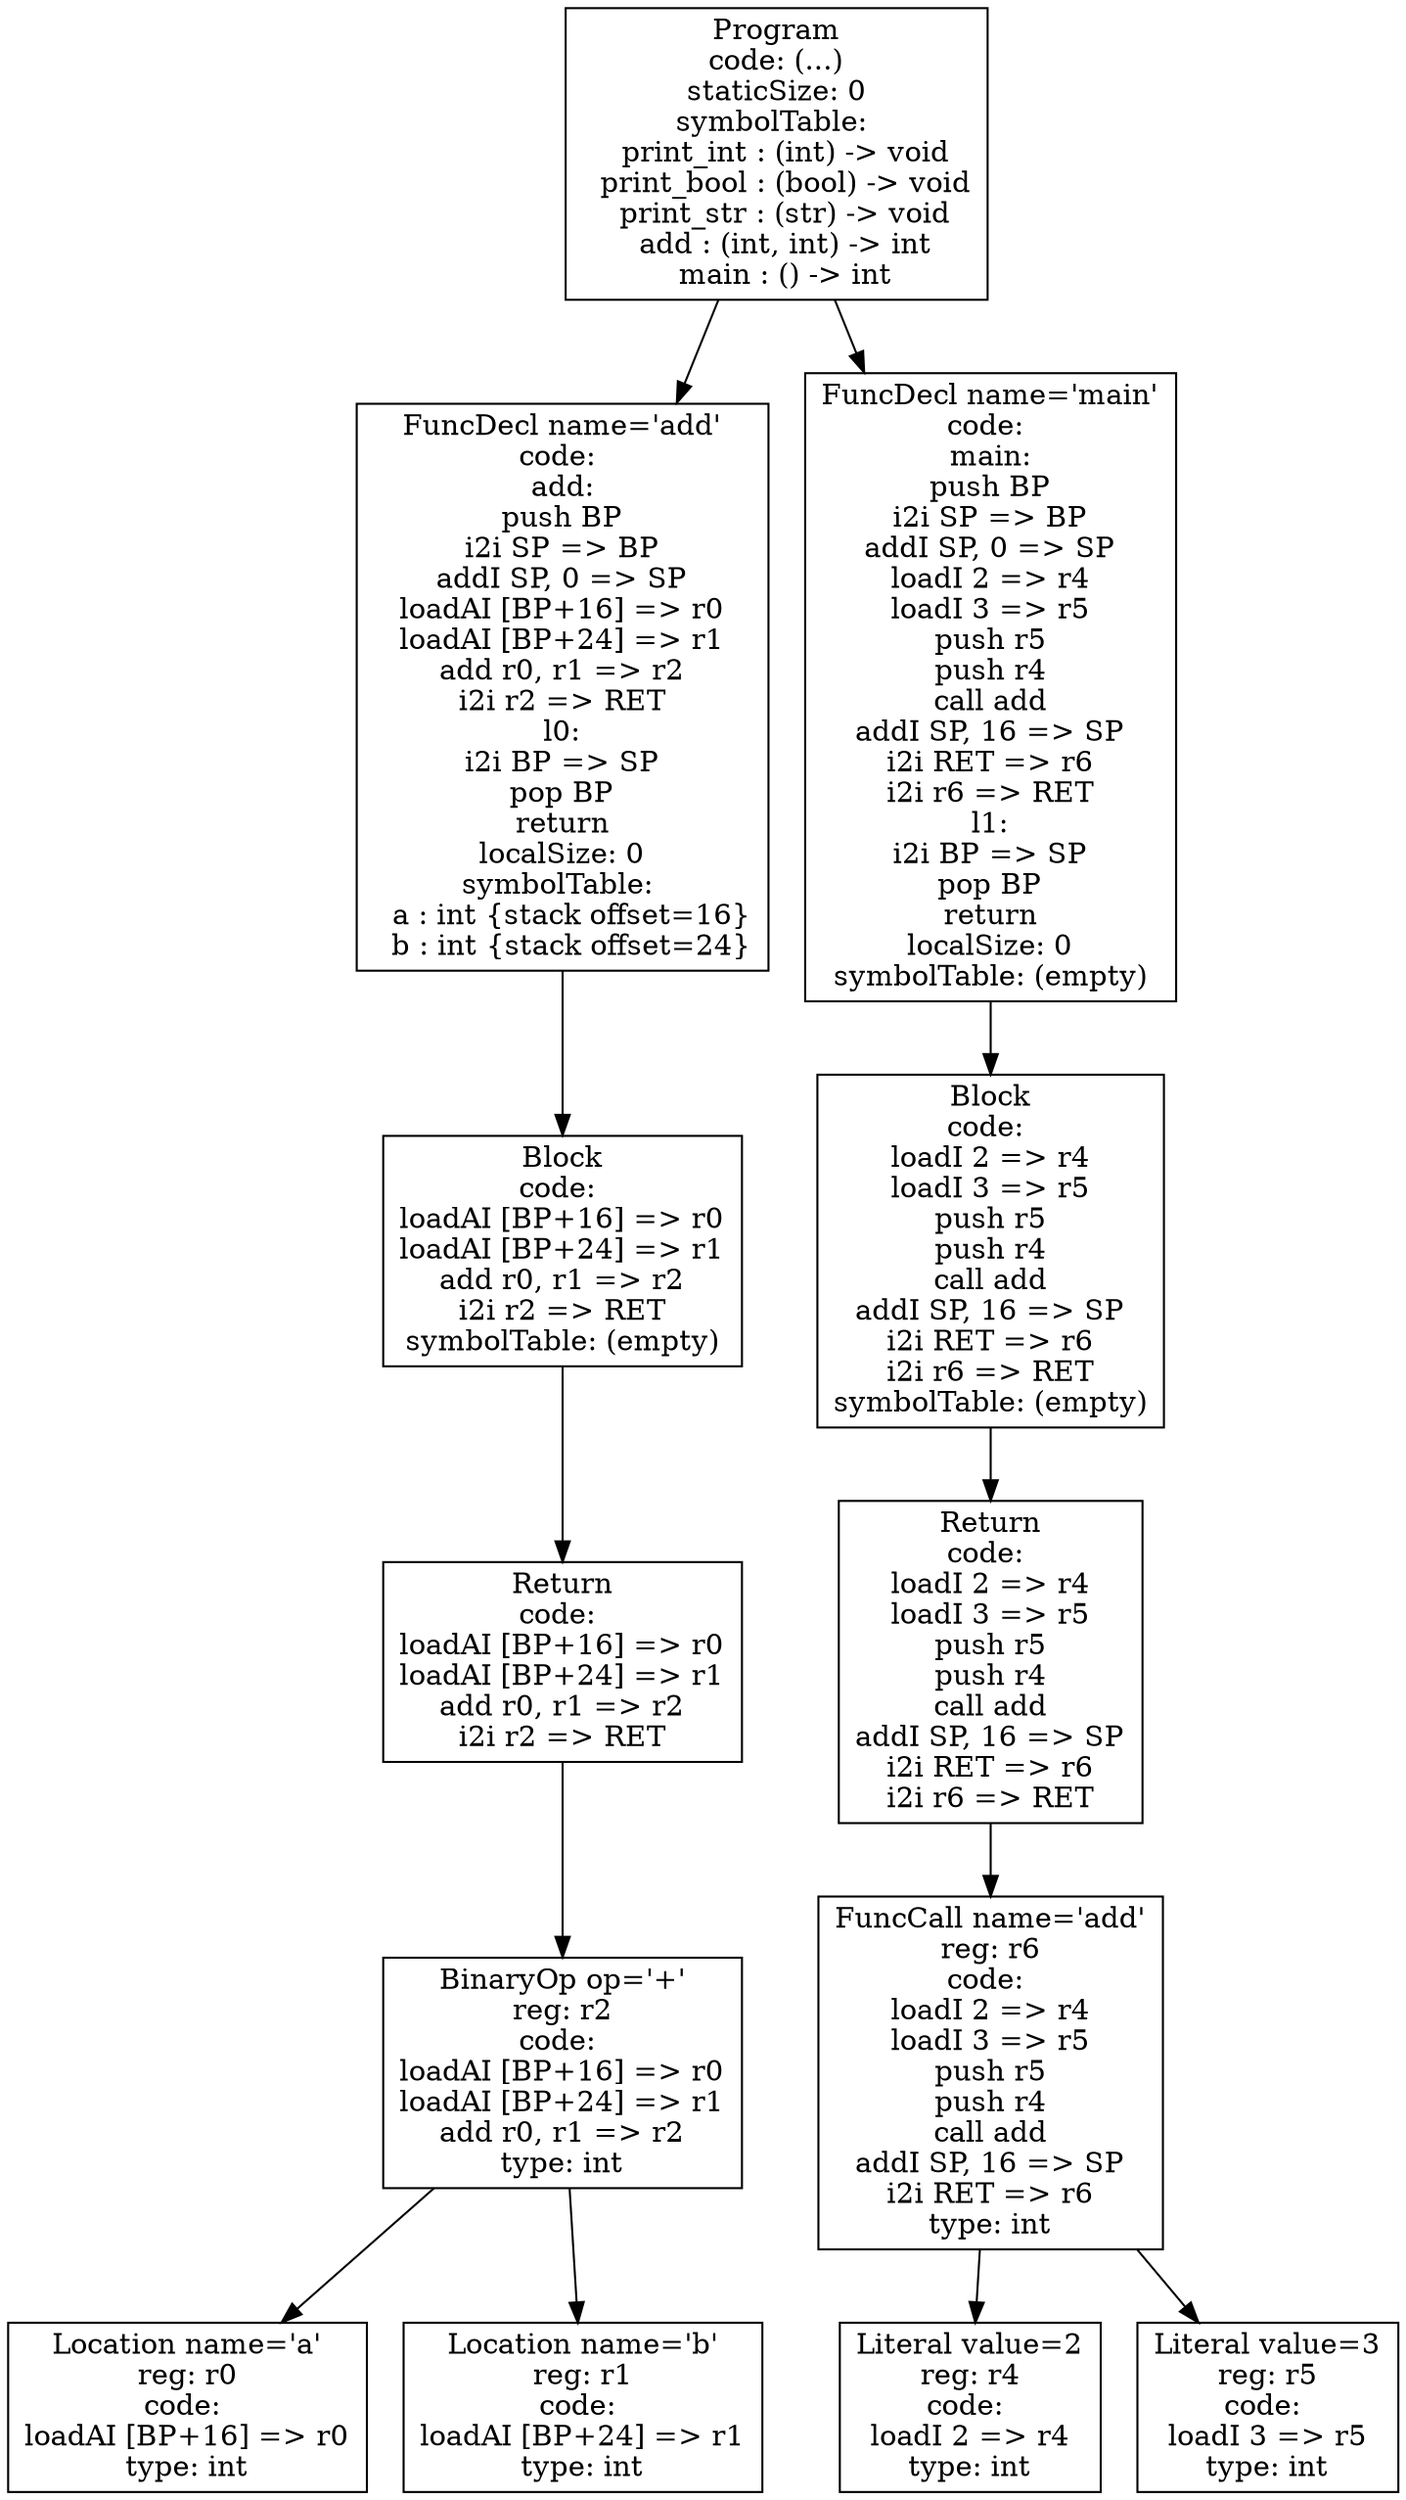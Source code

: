 digraph AST {
5 [shape=box, label="Location name='a'\nreg: r0\ncode: \nloadAI [BP+16] => r0\ntype: int"];
6 [shape=box, label="Location name='b'\nreg: r1\ncode: \nloadAI [BP+24] => r1\ntype: int"];
4 [shape=box, label="BinaryOp op='+'\nreg: r2\ncode: \nloadAI [BP+16] => r0\nloadAI [BP+24] => r1\nadd r0, r1 => r2\ntype: int"];
4 -> 5;
4 -> 6;
3 [shape=box, label="Return\ncode: \nloadAI [BP+16] => r0\nloadAI [BP+24] => r1\nadd r0, r1 => r2\ni2i r2 => RET"];
3 -> 4;
2 [shape=box, label="Block\ncode: \nloadAI [BP+16] => r0\nloadAI [BP+24] => r1\nadd r0, r1 => r2\ni2i r2 => RET\nsymbolTable: (empty)"];
2 -> 3;
1 [shape=box, label="FuncDecl name='add'\ncode: \nadd:\npush BP\ni2i SP => BP\naddI SP, 0 => SP\nloadAI [BP+16] => r0\nloadAI [BP+24] => r1\nadd r0, r1 => r2\ni2i r2 => RET\nl0:\ni2i BP => SP\npop BP\nreturn\nlocalSize: 0\nsymbolTable: \n  a : int {stack offset=16}\n  b : int {stack offset=24}"];
1 -> 2;
11 [shape=box, label="Literal value=2\nreg: r4\ncode: \nloadI 2 => r4\ntype: int"];
12 [shape=box, label="Literal value=3\nreg: r5\ncode: \nloadI 3 => r5\ntype: int"];
10 [shape=box, label="FuncCall name='add'\nreg: r6\ncode: \nloadI 2 => r4\nloadI 3 => r5\npush r5\npush r4\ncall add\naddI SP, 16 => SP\ni2i RET => r6\ntype: int"];
10 -> 11;
10 -> 12;
9 [shape=box, label="Return\ncode: \nloadI 2 => r4\nloadI 3 => r5\npush r5\npush r4\ncall add\naddI SP, 16 => SP\ni2i RET => r6\ni2i r6 => RET"];
9 -> 10;
8 [shape=box, label="Block\ncode: \nloadI 2 => r4\nloadI 3 => r5\npush r5\npush r4\ncall add\naddI SP, 16 => SP\ni2i RET => r6\ni2i r6 => RET\nsymbolTable: (empty)"];
8 -> 9;
7 [shape=box, label="FuncDecl name='main'\ncode: \nmain:\npush BP\ni2i SP => BP\naddI SP, 0 => SP\nloadI 2 => r4\nloadI 3 => r5\npush r5\npush r4\ncall add\naddI SP, 16 => SP\ni2i RET => r6\ni2i r6 => RET\nl1:\ni2i BP => SP\npop BP\nreturn\nlocalSize: 0\nsymbolTable: (empty)"];
7 -> 8;
0 [shape=box, label="Program\ncode: (...)\nstaticSize: 0\nsymbolTable: \n  print_int : (int) -> void\n  print_bool : (bool) -> void\n  print_str : (str) -> void\n  add : (int, int) -> int\n  main : () -> int"];
0 -> 1;
0 -> 7;
}
